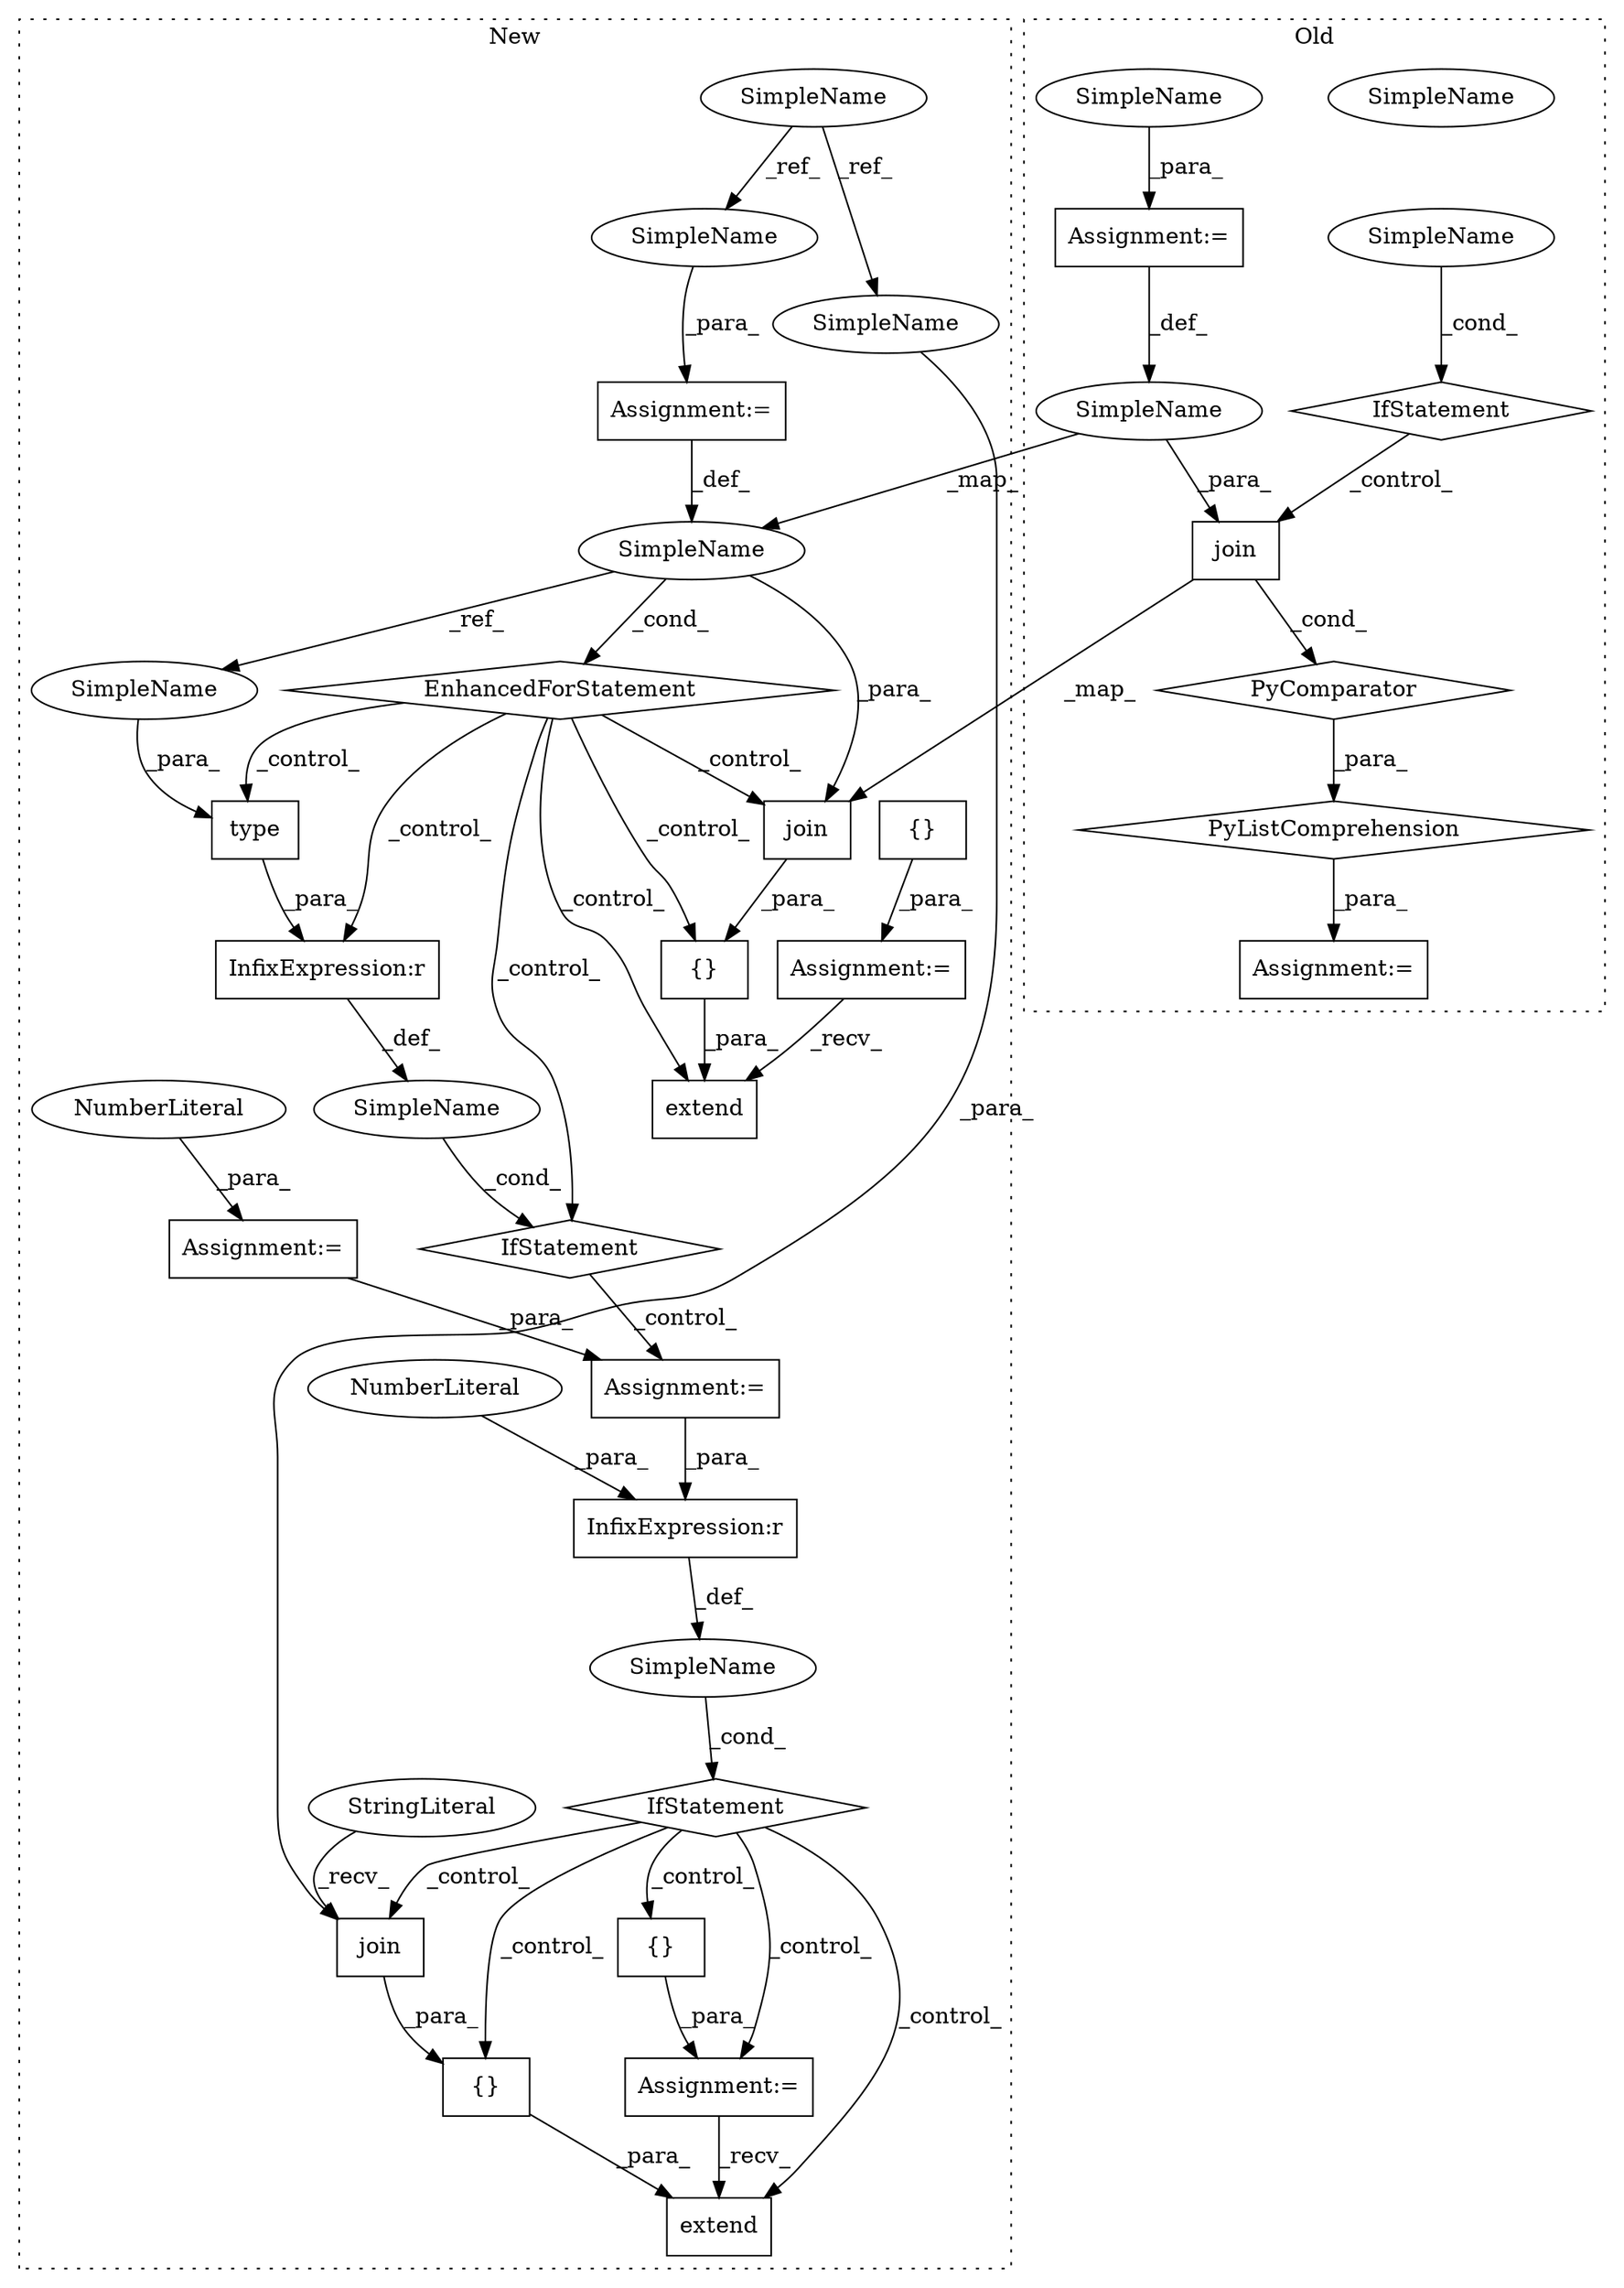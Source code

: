 digraph G {
subgraph cluster0 {
1 [label="PyComparator" a="113" s="2774" l="31" shape="diamond"];
3 [label="Assignment:=" a="7" s="2774" l="31" shape="box"];
4 [label="PyListComprehension" a="109" s="2700" l="113" shape="diamond"];
5 [label="Assignment:=" a="7" s="2688" l="12" shape="box"];
11 [label="SimpleName" a="42" s="2777" l="7" shape="ellipse"];
13 [label="join" a="32" s="2703,2715" l="5,1" shape="box"];
23 [label="SimpleName" a="42" s="2800" l="5" shape="ellipse"];
24 [label="IfStatement" a="25" s="2774" l="31" shape="diamond"];
35 [label="SimpleName" a="42" s="2800" l="5" shape="ellipse"];
39 [label="SimpleName" a="42" s="2787" l="9" shape="ellipse"];
label = "Old";
style="dotted";
}
subgraph cluster1 {
2 [label="extend" a="32" s="2848,2882" l="7,1" shape="box"];
6 [label="Assignment:=" a="7" s="2730" l="1" shape="box"];
7 [label="{}" a="4" s="2743" l="2" shape="box"];
8 [label="EnhancedForStatement" a="70" s="2751,2827" l="53,2" shape="diamond"];
9 [label="Assignment:=" a="7" s="2751,2827" l="53,2" shape="box"];
10 [label="SimpleName" a="42" s="2808" l="7" shape="ellipse"];
12 [label="{}" a="4" s="2864,2881" l="1,1" shape="box"];
14 [label="join" a="32" s="2868,2880" l="5,1" shape="box"];
15 [label="SimpleName" a="42" s="1972" l="9" shape="ellipse"];
16 [label="join" a="32" s="3062,3076" l="5,1" shape="box"];
17 [label="extend" a="32" s="3042,3078" l="7,1" shape="box"];
18 [label="InfixExpression:r" a="27" s="2908" l="4" shape="box"];
19 [label="InfixExpression:r" a="27" s="2983" l="4" shape="box"];
20 [label="{}" a="4" s="3021" l="2" shape="box"];
21 [label="NumberLiteral" a="34" s="2987" l="1" shape="ellipse"];
22 [label="{}" a="4" s="3058,3077" l="1,1" shape="box"];
25 [label="IfStatement" a="25" s="2967,2988" l="4,2" shape="diamond"];
26 [label="SimpleName" a="42" s="" l="" shape="ellipse"];
27 [label="IfStatement" a="25" s="2891,2920" l="4,2" shape="diamond"];
28 [label="SimpleName" a="42" s="" l="" shape="ellipse"];
29 [label="Assignment:=" a="7" s="2944" l="2" shape="box"];
30 [label="type" a="32" s="2895,2907" l="5,1" shape="box"];
31 [label="StringLiteral" a="45" s="3059" l="2" shape="ellipse"];
32 [label="Assignment:=" a="7" s="2712" l="1" shape="box"];
33 [label="NumberLiteral" a="34" s="2713" l="1" shape="ellipse"];
34 [label="Assignment:=" a="7" s="3008" l="1" shape="box"];
36 [label="SimpleName" a="42" s="2900" l="7" shape="ellipse"];
37 [label="SimpleName" a="42" s="2818" l="9" shape="ellipse"];
38 [label="SimpleName" a="42" s="3067" l="9" shape="ellipse"];
label = "New";
style="dotted";
}
1 -> 4 [label="_para_"];
3 -> 11 [label="_def_"];
4 -> 5 [label="_para_"];
6 -> 2 [label="_recv_"];
7 -> 6 [label="_para_"];
8 -> 18 [label="_control_"];
8 -> 27 [label="_control_"];
8 -> 30 [label="_control_"];
8 -> 2 [label="_control_"];
8 -> 12 [label="_control_"];
8 -> 14 [label="_control_"];
9 -> 10 [label="_def_"];
10 -> 36 [label="_ref_"];
10 -> 14 [label="_para_"];
10 -> 8 [label="_cond_"];
11 -> 10 [label="_map_"];
11 -> 13 [label="_para_"];
12 -> 2 [label="_para_"];
13 -> 14 [label="_map_"];
13 -> 1 [label="_cond_"];
14 -> 12 [label="_para_"];
15 -> 38 [label="_ref_"];
15 -> 37 [label="_ref_"];
16 -> 22 [label="_para_"];
18 -> 28 [label="_def_"];
19 -> 26 [label="_def_"];
20 -> 34 [label="_para_"];
21 -> 19 [label="_para_"];
22 -> 17 [label="_para_"];
24 -> 13 [label="_control_"];
25 -> 17 [label="_control_"];
25 -> 20 [label="_control_"];
25 -> 16 [label="_control_"];
25 -> 34 [label="_control_"];
25 -> 22 [label="_control_"];
26 -> 25 [label="_cond_"];
27 -> 29 [label="_control_"];
28 -> 27 [label="_cond_"];
29 -> 19 [label="_para_"];
30 -> 18 [label="_para_"];
31 -> 16 [label="_recv_"];
32 -> 29 [label="_para_"];
33 -> 32 [label="_para_"];
34 -> 17 [label="_recv_"];
35 -> 24 [label="_cond_"];
36 -> 30 [label="_para_"];
37 -> 9 [label="_para_"];
38 -> 16 [label="_para_"];
39 -> 3 [label="_para_"];
}